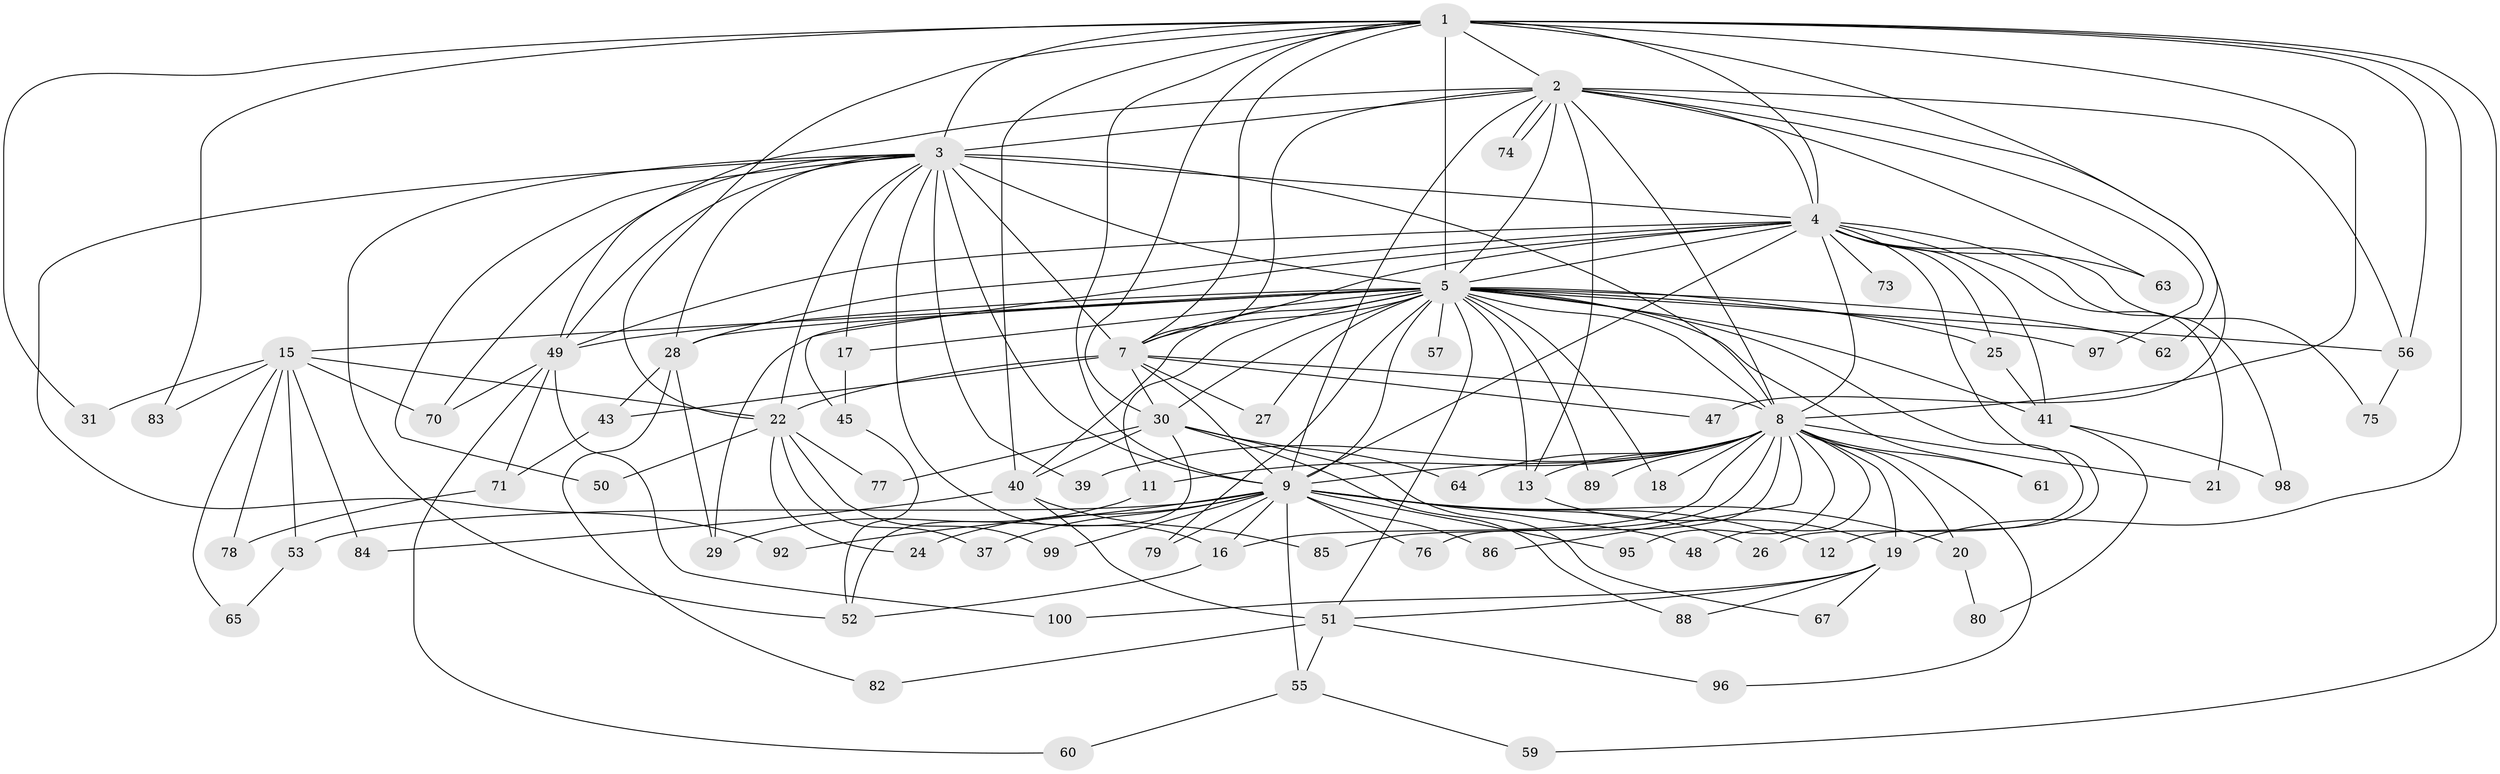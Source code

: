 // original degree distribution, {17: 0.02, 20: 0.02, 18: 0.01, 22: 0.01, 24: 0.02, 15: 0.01, 16: 0.01, 3: 0.22, 2: 0.53, 6: 0.04, 7: 0.02, 8: 0.01, 9: 0.01, 5: 0.02, 4: 0.05}
// Generated by graph-tools (version 1.1) at 2025/11/02/21/25 10:11:07]
// undirected, 75 vertices, 176 edges
graph export_dot {
graph [start="1"]
  node [color=gray90,style=filled];
  1 [super="+54"];
  2 [super="+91"];
  3 [super="+35"];
  4 [super="+14"];
  5 [super="+6"];
  7 [super="+23"];
  8 [super="+10"];
  9 [super="+36"];
  11;
  12;
  13 [super="+33"];
  15 [super="+32"];
  16 [super="+44"];
  17;
  18;
  19 [super="+68"];
  20;
  21;
  22 [super="+34"];
  24;
  25 [super="+38"];
  26;
  27;
  28 [super="+58"];
  29 [super="+93"];
  30 [super="+46"];
  31;
  37;
  39;
  40 [super="+81"];
  41 [super="+42"];
  43;
  45 [super="+90"];
  47;
  48;
  49 [super="+69"];
  50;
  51 [super="+66"];
  52 [super="+72"];
  53;
  55;
  56 [super="+94"];
  57;
  59;
  60;
  61;
  62;
  63;
  64;
  65;
  67;
  70 [super="+87"];
  71;
  73;
  74;
  75;
  76;
  77;
  78;
  79;
  80;
  82;
  83;
  84;
  85;
  86;
  88;
  89;
  92;
  95;
  96;
  97;
  98;
  99;
  100;
  1 -- 2;
  1 -- 3;
  1 -- 4;
  1 -- 5 [weight=3];
  1 -- 7;
  1 -- 8 [weight=2];
  1 -- 9;
  1 -- 19;
  1 -- 22;
  1 -- 31;
  1 -- 59;
  1 -- 62;
  1 -- 56;
  1 -- 83;
  1 -- 30;
  1 -- 40;
  2 -- 3;
  2 -- 4;
  2 -- 5 [weight=2];
  2 -- 7;
  2 -- 8 [weight=2];
  2 -- 9;
  2 -- 47;
  2 -- 56;
  2 -- 63;
  2 -- 74;
  2 -- 74;
  2 -- 97;
  2 -- 49;
  2 -- 13;
  3 -- 4;
  3 -- 5 [weight=3];
  3 -- 7;
  3 -- 8 [weight=2];
  3 -- 9;
  3 -- 16;
  3 -- 17;
  3 -- 28;
  3 -- 39;
  3 -- 49;
  3 -- 50;
  3 -- 70;
  3 -- 92;
  3 -- 22;
  3 -- 52;
  4 -- 5 [weight=2];
  4 -- 7 [weight=2];
  4 -- 8 [weight=2];
  4 -- 9;
  4 -- 12;
  4 -- 21;
  4 -- 25;
  4 -- 63;
  4 -- 98;
  4 -- 49;
  4 -- 28;
  4 -- 73;
  4 -- 75;
  4 -- 45;
  4 -- 41;
  5 -- 7 [weight=3];
  5 -- 8 [weight=4];
  5 -- 9 [weight=2];
  5 -- 11;
  5 -- 15 [weight=2];
  5 -- 25 [weight=2];
  5 -- 26;
  5 -- 27;
  5 -- 28;
  5 -- 40;
  5 -- 49;
  5 -- 61;
  5 -- 79;
  5 -- 13;
  5 -- 17;
  5 -- 18;
  5 -- 89;
  5 -- 29;
  5 -- 30;
  5 -- 97;
  5 -- 41;
  5 -- 57;
  5 -- 62;
  5 -- 51;
  5 -- 56;
  7 -- 8 [weight=2];
  7 -- 9;
  7 -- 22;
  7 -- 27;
  7 -- 30;
  7 -- 47;
  7 -- 43;
  8 -- 9 [weight=3];
  8 -- 19;
  8 -- 20;
  8 -- 39;
  8 -- 89;
  8 -- 95;
  8 -- 96;
  8 -- 64;
  8 -- 11;
  8 -- 76;
  8 -- 13;
  8 -- 18;
  8 -- 21;
  8 -- 85;
  8 -- 86;
  8 -- 48;
  8 -- 61;
  8 -- 16;
  9 -- 12;
  9 -- 16;
  9 -- 20;
  9 -- 24;
  9 -- 26;
  9 -- 37;
  9 -- 48;
  9 -- 53;
  9 -- 55;
  9 -- 76;
  9 -- 79;
  9 -- 86;
  9 -- 92;
  9 -- 95;
  9 -- 99;
  11 -- 29;
  13 -- 19;
  15 -- 31;
  15 -- 65;
  15 -- 78;
  15 -- 84;
  15 -- 83;
  15 -- 53;
  15 -- 22;
  15 -- 70;
  16 -- 52;
  17 -- 45;
  19 -- 51;
  19 -- 67;
  19 -- 88;
  19 -- 100;
  20 -- 80;
  22 -- 24;
  22 -- 37;
  22 -- 50;
  22 -- 99;
  22 -- 77;
  25 -- 41;
  28 -- 43;
  28 -- 82;
  28 -- 29;
  30 -- 40;
  30 -- 52;
  30 -- 64;
  30 -- 67;
  30 -- 77;
  30 -- 88;
  40 -- 51;
  40 -- 84;
  40 -- 85;
  41 -- 80;
  41 -- 98;
  43 -- 71;
  45 -- 52;
  49 -- 60;
  49 -- 71;
  49 -- 100;
  49 -- 70;
  51 -- 55;
  51 -- 82;
  51 -- 96;
  53 -- 65;
  55 -- 59;
  55 -- 60;
  56 -- 75;
  71 -- 78;
}
